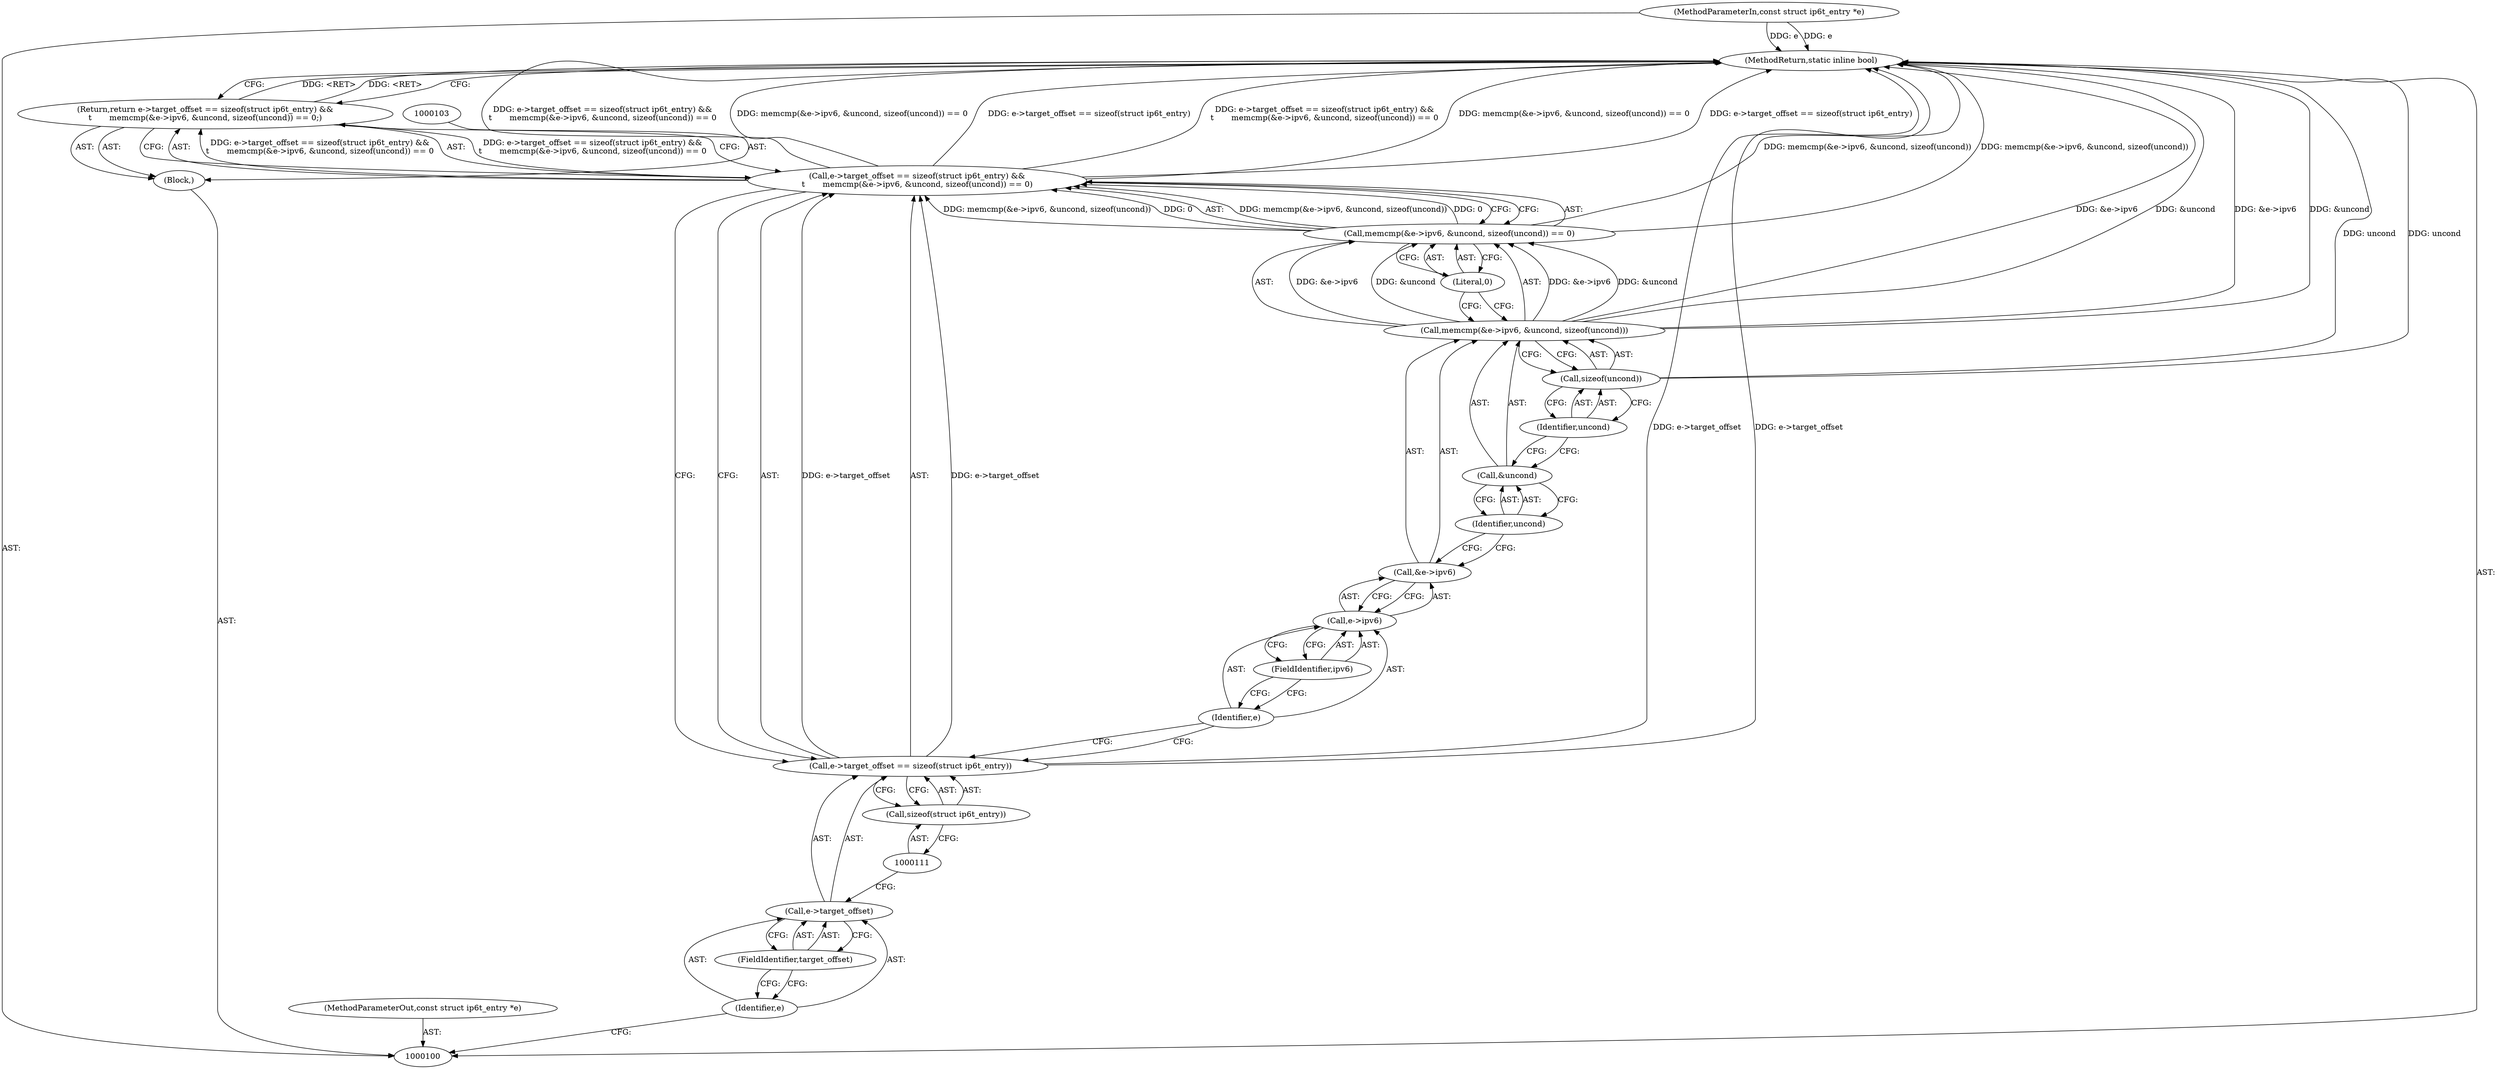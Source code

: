 digraph "0_linux_54d83fc74aa9ec72794373cb47432c5f7fb1a309_12" {
"1000123" [label="(MethodReturn,static inline bool)"];
"1000101" [label="(MethodParameterIn,const struct ip6t_entry *e)"];
"1000159" [label="(MethodParameterOut,const struct ip6t_entry *e)"];
"1000102" [label="(Block,)"];
"1000104" [label="(Return,return e->target_offset == sizeof(struct ip6t_entry) &&\n\t       memcmp(&e->ipv6, &uncond, sizeof(uncond)) == 0;)"];
"1000109" [label="(FieldIdentifier,target_offset)"];
"1000110" [label="(Call,sizeof(struct ip6t_entry))"];
"1000105" [label="(Call,e->target_offset == sizeof(struct ip6t_entry) &&\n\t       memcmp(&e->ipv6, &uncond, sizeof(uncond)) == 0)"];
"1000106" [label="(Call,e->target_offset == sizeof(struct ip6t_entry))"];
"1000107" [label="(Call,e->target_offset)"];
"1000108" [label="(Identifier,e)"];
"1000114" [label="(Call,&e->ipv6)"];
"1000115" [label="(Call,e->ipv6)"];
"1000116" [label="(Identifier,e)"];
"1000117" [label="(FieldIdentifier,ipv6)"];
"1000118" [label="(Call,&uncond)"];
"1000119" [label="(Identifier,uncond)"];
"1000120" [label="(Call,sizeof(uncond))"];
"1000121" [label="(Identifier,uncond)"];
"1000122" [label="(Literal,0)"];
"1000112" [label="(Call,memcmp(&e->ipv6, &uncond, sizeof(uncond)) == 0)"];
"1000113" [label="(Call,memcmp(&e->ipv6, &uncond, sizeof(uncond)))"];
"1000123" -> "1000100"  [label="AST: "];
"1000123" -> "1000104"  [label="CFG: "];
"1000104" -> "1000123"  [label="DDG: <RET>"];
"1000106" -> "1000123"  [label="DDG: e->target_offset"];
"1000105" -> "1000123"  [label="DDG: e->target_offset == sizeof(struct ip6t_entry) &&\n\t       memcmp(&e->ipv6, &uncond, sizeof(uncond)) == 0"];
"1000105" -> "1000123"  [label="DDG: memcmp(&e->ipv6, &uncond, sizeof(uncond)) == 0"];
"1000105" -> "1000123"  [label="DDG: e->target_offset == sizeof(struct ip6t_entry)"];
"1000113" -> "1000123"  [label="DDG: &e->ipv6"];
"1000113" -> "1000123"  [label="DDG: &uncond"];
"1000120" -> "1000123"  [label="DDG: uncond"];
"1000112" -> "1000123"  [label="DDG: memcmp(&e->ipv6, &uncond, sizeof(uncond))"];
"1000101" -> "1000123"  [label="DDG: e"];
"1000101" -> "1000100"  [label="AST: "];
"1000101" -> "1000123"  [label="DDG: e"];
"1000159" -> "1000100"  [label="AST: "];
"1000102" -> "1000100"  [label="AST: "];
"1000103" -> "1000102"  [label="AST: "];
"1000104" -> "1000102"  [label="AST: "];
"1000104" -> "1000102"  [label="AST: "];
"1000104" -> "1000105"  [label="CFG: "];
"1000105" -> "1000104"  [label="AST: "];
"1000123" -> "1000104"  [label="CFG: "];
"1000104" -> "1000123"  [label="DDG: <RET>"];
"1000105" -> "1000104"  [label="DDG: e->target_offset == sizeof(struct ip6t_entry) &&\n\t       memcmp(&e->ipv6, &uncond, sizeof(uncond)) == 0"];
"1000109" -> "1000107"  [label="AST: "];
"1000109" -> "1000108"  [label="CFG: "];
"1000107" -> "1000109"  [label="CFG: "];
"1000110" -> "1000106"  [label="AST: "];
"1000110" -> "1000111"  [label="CFG: "];
"1000111" -> "1000110"  [label="AST: "];
"1000106" -> "1000110"  [label="CFG: "];
"1000105" -> "1000104"  [label="AST: "];
"1000105" -> "1000106"  [label="CFG: "];
"1000105" -> "1000112"  [label="CFG: "];
"1000106" -> "1000105"  [label="AST: "];
"1000112" -> "1000105"  [label="AST: "];
"1000104" -> "1000105"  [label="CFG: "];
"1000105" -> "1000123"  [label="DDG: e->target_offset == sizeof(struct ip6t_entry) &&\n\t       memcmp(&e->ipv6, &uncond, sizeof(uncond)) == 0"];
"1000105" -> "1000123"  [label="DDG: memcmp(&e->ipv6, &uncond, sizeof(uncond)) == 0"];
"1000105" -> "1000123"  [label="DDG: e->target_offset == sizeof(struct ip6t_entry)"];
"1000105" -> "1000104"  [label="DDG: e->target_offset == sizeof(struct ip6t_entry) &&\n\t       memcmp(&e->ipv6, &uncond, sizeof(uncond)) == 0"];
"1000106" -> "1000105"  [label="DDG: e->target_offset"];
"1000112" -> "1000105"  [label="DDG: memcmp(&e->ipv6, &uncond, sizeof(uncond))"];
"1000112" -> "1000105"  [label="DDG: 0"];
"1000106" -> "1000105"  [label="AST: "];
"1000106" -> "1000110"  [label="CFG: "];
"1000107" -> "1000106"  [label="AST: "];
"1000110" -> "1000106"  [label="AST: "];
"1000116" -> "1000106"  [label="CFG: "];
"1000105" -> "1000106"  [label="CFG: "];
"1000106" -> "1000123"  [label="DDG: e->target_offset"];
"1000106" -> "1000105"  [label="DDG: e->target_offset"];
"1000107" -> "1000106"  [label="AST: "];
"1000107" -> "1000109"  [label="CFG: "];
"1000108" -> "1000107"  [label="AST: "];
"1000109" -> "1000107"  [label="AST: "];
"1000111" -> "1000107"  [label="CFG: "];
"1000108" -> "1000107"  [label="AST: "];
"1000108" -> "1000100"  [label="CFG: "];
"1000109" -> "1000108"  [label="CFG: "];
"1000114" -> "1000113"  [label="AST: "];
"1000114" -> "1000115"  [label="CFG: "];
"1000115" -> "1000114"  [label="AST: "];
"1000119" -> "1000114"  [label="CFG: "];
"1000115" -> "1000114"  [label="AST: "];
"1000115" -> "1000117"  [label="CFG: "];
"1000116" -> "1000115"  [label="AST: "];
"1000117" -> "1000115"  [label="AST: "];
"1000114" -> "1000115"  [label="CFG: "];
"1000116" -> "1000115"  [label="AST: "];
"1000116" -> "1000106"  [label="CFG: "];
"1000117" -> "1000116"  [label="CFG: "];
"1000117" -> "1000115"  [label="AST: "];
"1000117" -> "1000116"  [label="CFG: "];
"1000115" -> "1000117"  [label="CFG: "];
"1000118" -> "1000113"  [label="AST: "];
"1000118" -> "1000119"  [label="CFG: "];
"1000119" -> "1000118"  [label="AST: "];
"1000121" -> "1000118"  [label="CFG: "];
"1000119" -> "1000118"  [label="AST: "];
"1000119" -> "1000114"  [label="CFG: "];
"1000118" -> "1000119"  [label="CFG: "];
"1000120" -> "1000113"  [label="AST: "];
"1000120" -> "1000121"  [label="CFG: "];
"1000121" -> "1000120"  [label="AST: "];
"1000113" -> "1000120"  [label="CFG: "];
"1000120" -> "1000123"  [label="DDG: uncond"];
"1000121" -> "1000120"  [label="AST: "];
"1000121" -> "1000118"  [label="CFG: "];
"1000120" -> "1000121"  [label="CFG: "];
"1000122" -> "1000112"  [label="AST: "];
"1000122" -> "1000113"  [label="CFG: "];
"1000112" -> "1000122"  [label="CFG: "];
"1000112" -> "1000105"  [label="AST: "];
"1000112" -> "1000122"  [label="CFG: "];
"1000113" -> "1000112"  [label="AST: "];
"1000122" -> "1000112"  [label="AST: "];
"1000105" -> "1000112"  [label="CFG: "];
"1000112" -> "1000123"  [label="DDG: memcmp(&e->ipv6, &uncond, sizeof(uncond))"];
"1000112" -> "1000105"  [label="DDG: memcmp(&e->ipv6, &uncond, sizeof(uncond))"];
"1000112" -> "1000105"  [label="DDG: 0"];
"1000113" -> "1000112"  [label="DDG: &e->ipv6"];
"1000113" -> "1000112"  [label="DDG: &uncond"];
"1000113" -> "1000112"  [label="AST: "];
"1000113" -> "1000120"  [label="CFG: "];
"1000114" -> "1000113"  [label="AST: "];
"1000118" -> "1000113"  [label="AST: "];
"1000120" -> "1000113"  [label="AST: "];
"1000122" -> "1000113"  [label="CFG: "];
"1000113" -> "1000123"  [label="DDG: &e->ipv6"];
"1000113" -> "1000123"  [label="DDG: &uncond"];
"1000113" -> "1000112"  [label="DDG: &e->ipv6"];
"1000113" -> "1000112"  [label="DDG: &uncond"];
}
